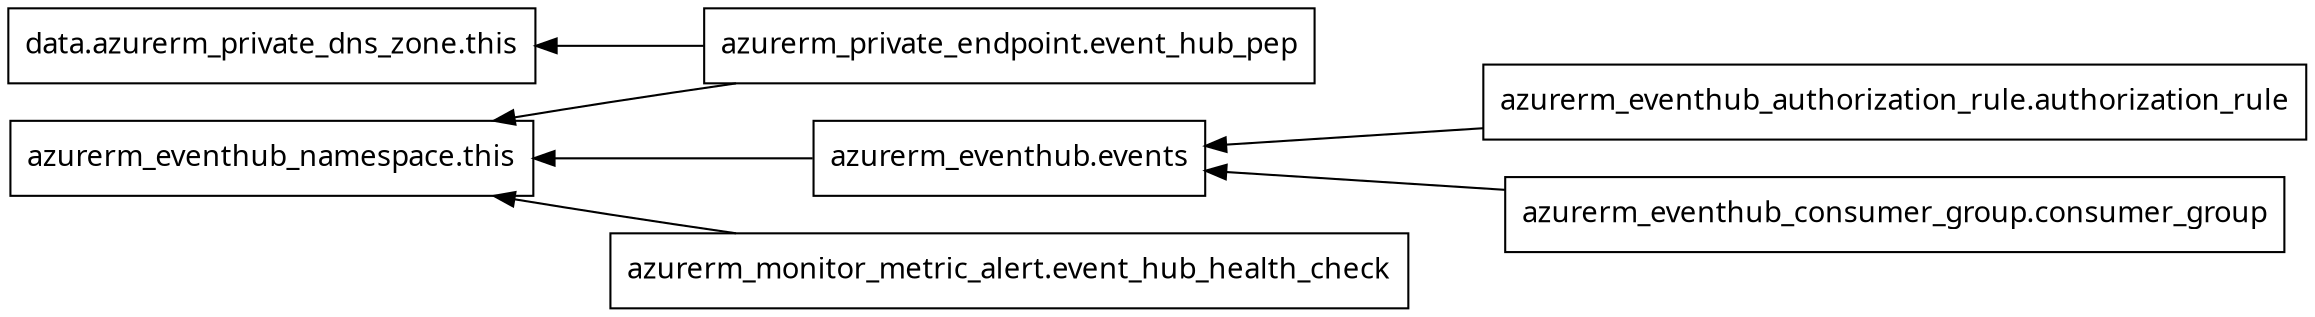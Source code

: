 digraph G {
  rankdir = "RL";
  node [shape = rect, fontname = "sans-serif"];
  "data.azurerm_private_dns_zone.this" [label="data.azurerm_private_dns_zone.this"];
  "azurerm_eventhub.events" [label="azurerm_eventhub.events"];
  "azurerm_eventhub_authorization_rule.authorization_rule" [label="azurerm_eventhub_authorization_rule.authorization_rule"];
  "azurerm_eventhub_consumer_group.consumer_group" [label="azurerm_eventhub_consumer_group.consumer_group"];
  "azurerm_eventhub_namespace.this" [label="azurerm_eventhub_namespace.this"];
  "azurerm_monitor_metric_alert.event_hub_health_check" [label="azurerm_monitor_metric_alert.event_hub_health_check"];
  "azurerm_private_endpoint.event_hub_pep" [label="azurerm_private_endpoint.event_hub_pep"];
  "azurerm_eventhub.events" -> "azurerm_eventhub_namespace.this";
  "azurerm_eventhub_authorization_rule.authorization_rule" -> "azurerm_eventhub.events";
  "azurerm_eventhub_consumer_group.consumer_group" -> "azurerm_eventhub.events";
  "azurerm_monitor_metric_alert.event_hub_health_check" -> "azurerm_eventhub_namespace.this";
  "azurerm_private_endpoint.event_hub_pep" -> "data.azurerm_private_dns_zone.this";
  "azurerm_private_endpoint.event_hub_pep" -> "azurerm_eventhub_namespace.this";
}
